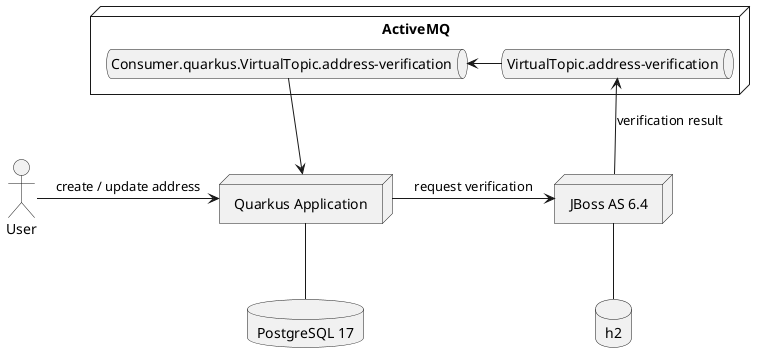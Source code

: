 @startuml

actor user as "User"

node quark as "Quarkus Application"
database pg17 as "PostgreSQL 17"

node ActiveMQ {
    queue t as "VirtualTopic.address-verification"
    queue q as "Consumer.quarkus.VirtualTopic.address-verification"
}

node jb as "JBoss AS 6.4"
database h2 as "h2"

quark -down- pg17
jb -down- h2

user -right-> quark : create / update address
quark -right-> jb : request verification
jb -up-> t : verification result
t -left-> q
q -down-> quark

@enduml
